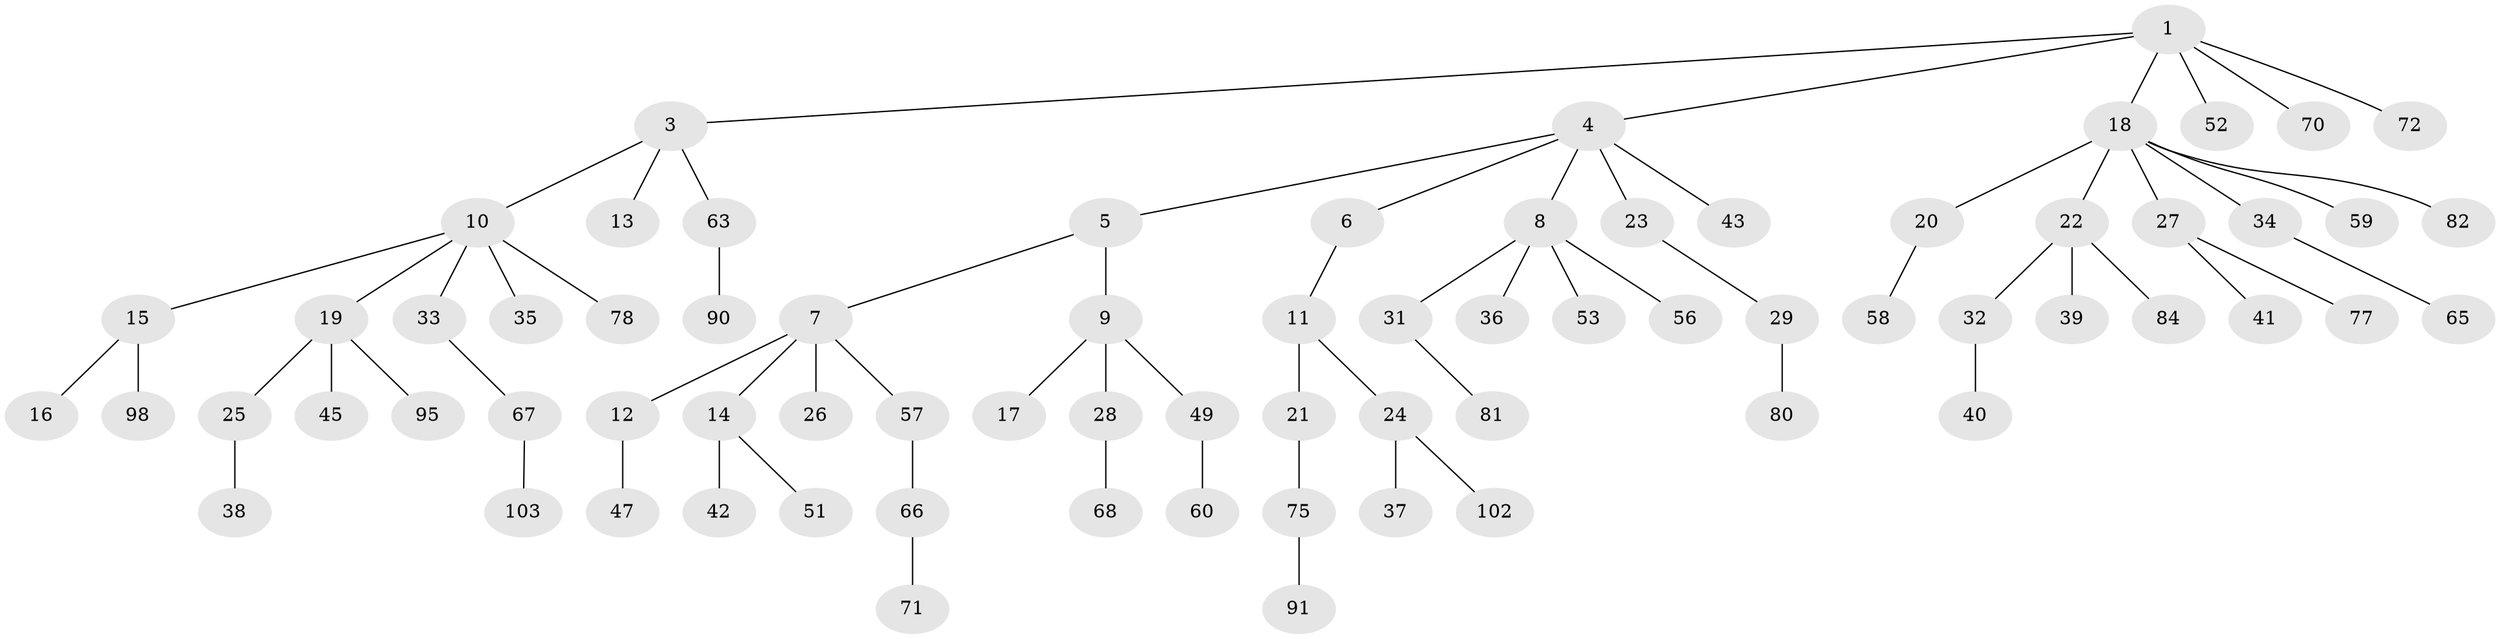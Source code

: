 // original degree distribution, {6: 0.02857142857142857, 2: 0.3142857142857143, 4: 0.047619047619047616, 3: 0.12380952380952381, 5: 0.01904761904761905, 1: 0.45714285714285713, 7: 0.009523809523809525}
// Generated by graph-tools (version 1.1) at 2025/19/03/04/25 18:19:17]
// undirected, 73 vertices, 72 edges
graph export_dot {
graph [start="1"]
  node [color=gray90,style=filled];
  1 [super="+2"];
  3;
  4;
  5;
  6;
  7;
  8;
  9;
  10;
  11;
  12;
  13;
  14;
  15;
  16;
  17;
  18;
  19;
  20;
  21 [super="+30"];
  22;
  23;
  24;
  25;
  26 [super="+69"];
  27;
  28 [super="+50"];
  29;
  31;
  32 [super="+64+48"];
  33 [super="+83"];
  34 [super="+55+44"];
  35;
  36;
  37 [super="+54+46"];
  38;
  39 [super="+97"];
  40;
  41;
  42;
  43 [super="+85"];
  45 [super="+89+61"];
  47;
  49 [super="+88"];
  51;
  52;
  53 [super="+99"];
  56;
  57;
  58;
  59 [super="+73"];
  60 [super="+62"];
  63;
  65 [super="+96"];
  66;
  67;
  68;
  70;
  71 [super="+92+94"];
  72;
  75;
  77;
  78;
  80;
  81;
  82 [super="+93"];
  84;
  90;
  91 [super="+104"];
  95;
  98;
  102 [super="+105"];
  103;
  1 -- 3;
  1 -- 4;
  1 -- 52;
  1 -- 70;
  1 -- 72;
  1 -- 18;
  3 -- 10;
  3 -- 13;
  3 -- 63;
  4 -- 5;
  4 -- 6;
  4 -- 8;
  4 -- 23;
  4 -- 43;
  5 -- 7;
  5 -- 9;
  6 -- 11;
  7 -- 12;
  7 -- 14;
  7 -- 26;
  7 -- 57;
  8 -- 31;
  8 -- 36;
  8 -- 53;
  8 -- 56;
  9 -- 17;
  9 -- 28;
  9 -- 49;
  10 -- 15;
  10 -- 19;
  10 -- 33;
  10 -- 35;
  10 -- 78;
  11 -- 21;
  11 -- 24;
  12 -- 47;
  14 -- 42;
  14 -- 51;
  15 -- 16;
  15 -- 98;
  18 -- 20;
  18 -- 22;
  18 -- 27;
  18 -- 34;
  18 -- 59;
  18 -- 82;
  19 -- 25;
  19 -- 45;
  19 -- 95;
  20 -- 58;
  21 -- 75;
  22 -- 32;
  22 -- 39;
  22 -- 84;
  23 -- 29;
  24 -- 37;
  24 -- 102;
  25 -- 38;
  27 -- 41;
  27 -- 77;
  28 -- 68;
  29 -- 80;
  31 -- 81;
  32 -- 40;
  33 -- 67;
  34 -- 65;
  49 -- 60;
  57 -- 66;
  63 -- 90;
  66 -- 71;
  67 -- 103;
  75 -- 91;
}
